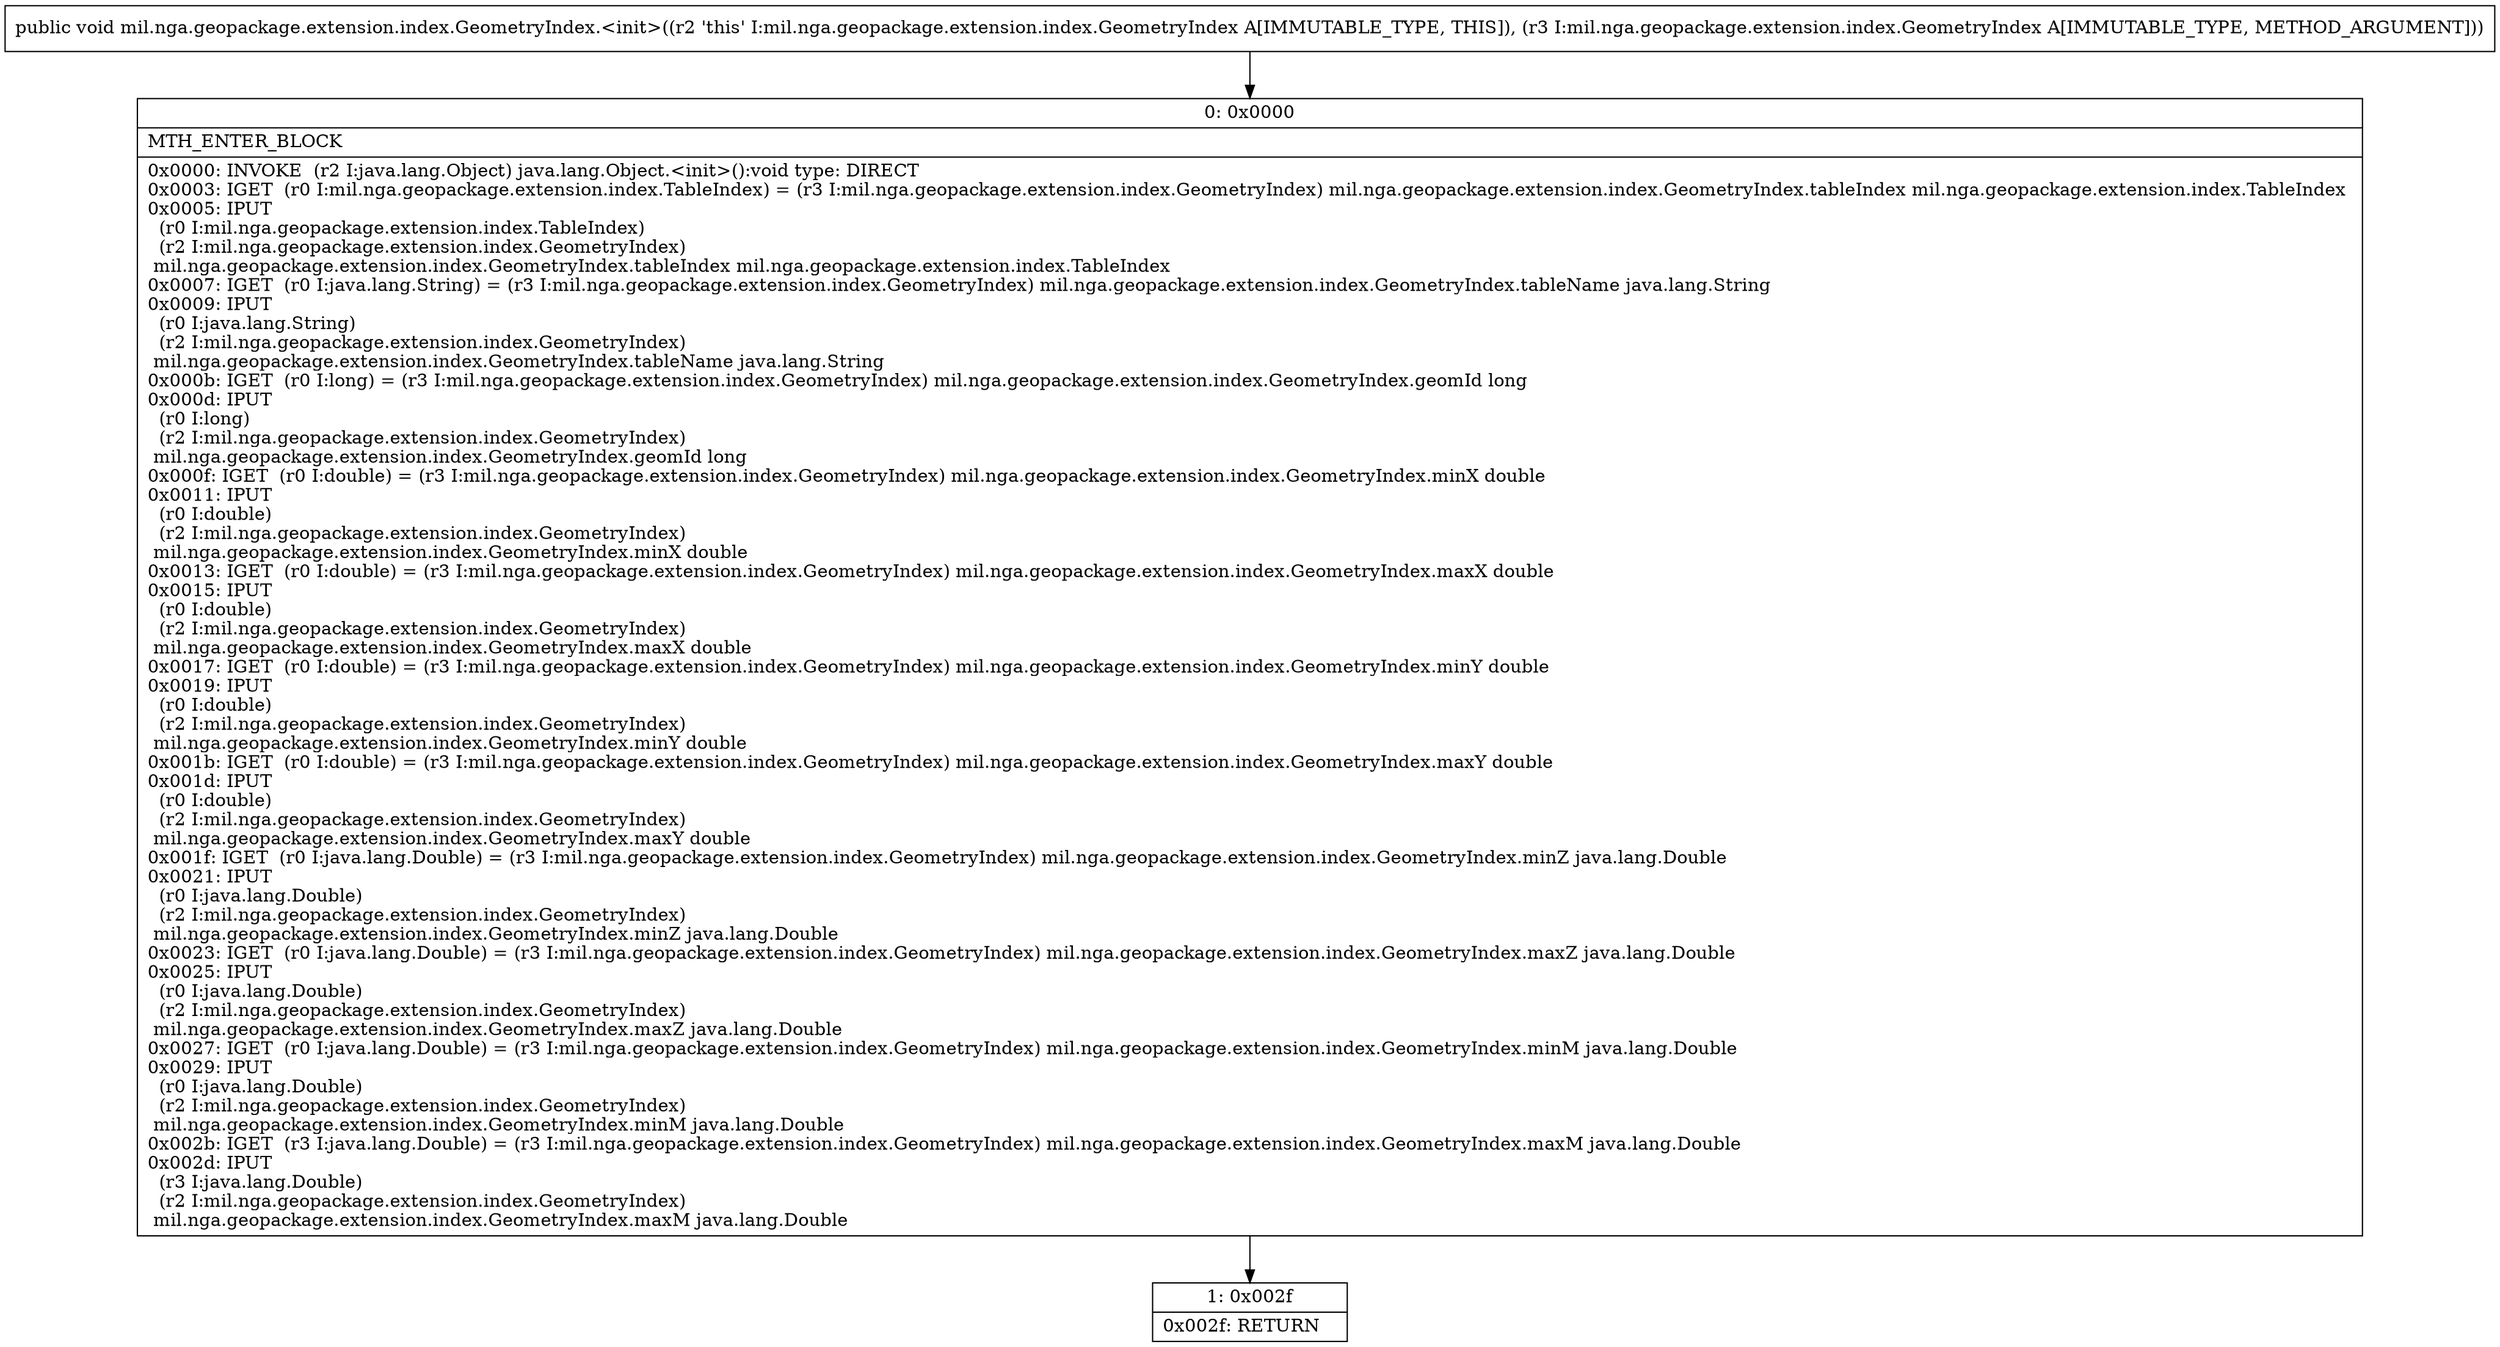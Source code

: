 digraph "CFG formil.nga.geopackage.extension.index.GeometryIndex.\<init\>(Lmil\/nga\/geopackage\/extension\/index\/GeometryIndex;)V" {
Node_0 [shape=record,label="{0\:\ 0x0000|MTH_ENTER_BLOCK\l|0x0000: INVOKE  (r2 I:java.lang.Object) java.lang.Object.\<init\>():void type: DIRECT \l0x0003: IGET  (r0 I:mil.nga.geopackage.extension.index.TableIndex) = (r3 I:mil.nga.geopackage.extension.index.GeometryIndex) mil.nga.geopackage.extension.index.GeometryIndex.tableIndex mil.nga.geopackage.extension.index.TableIndex \l0x0005: IPUT  \l  (r0 I:mil.nga.geopackage.extension.index.TableIndex)\l  (r2 I:mil.nga.geopackage.extension.index.GeometryIndex)\l mil.nga.geopackage.extension.index.GeometryIndex.tableIndex mil.nga.geopackage.extension.index.TableIndex \l0x0007: IGET  (r0 I:java.lang.String) = (r3 I:mil.nga.geopackage.extension.index.GeometryIndex) mil.nga.geopackage.extension.index.GeometryIndex.tableName java.lang.String \l0x0009: IPUT  \l  (r0 I:java.lang.String)\l  (r2 I:mil.nga.geopackage.extension.index.GeometryIndex)\l mil.nga.geopackage.extension.index.GeometryIndex.tableName java.lang.String \l0x000b: IGET  (r0 I:long) = (r3 I:mil.nga.geopackage.extension.index.GeometryIndex) mil.nga.geopackage.extension.index.GeometryIndex.geomId long \l0x000d: IPUT  \l  (r0 I:long)\l  (r2 I:mil.nga.geopackage.extension.index.GeometryIndex)\l mil.nga.geopackage.extension.index.GeometryIndex.geomId long \l0x000f: IGET  (r0 I:double) = (r3 I:mil.nga.geopackage.extension.index.GeometryIndex) mil.nga.geopackage.extension.index.GeometryIndex.minX double \l0x0011: IPUT  \l  (r0 I:double)\l  (r2 I:mil.nga.geopackage.extension.index.GeometryIndex)\l mil.nga.geopackage.extension.index.GeometryIndex.minX double \l0x0013: IGET  (r0 I:double) = (r3 I:mil.nga.geopackage.extension.index.GeometryIndex) mil.nga.geopackage.extension.index.GeometryIndex.maxX double \l0x0015: IPUT  \l  (r0 I:double)\l  (r2 I:mil.nga.geopackage.extension.index.GeometryIndex)\l mil.nga.geopackage.extension.index.GeometryIndex.maxX double \l0x0017: IGET  (r0 I:double) = (r3 I:mil.nga.geopackage.extension.index.GeometryIndex) mil.nga.geopackage.extension.index.GeometryIndex.minY double \l0x0019: IPUT  \l  (r0 I:double)\l  (r2 I:mil.nga.geopackage.extension.index.GeometryIndex)\l mil.nga.geopackage.extension.index.GeometryIndex.minY double \l0x001b: IGET  (r0 I:double) = (r3 I:mil.nga.geopackage.extension.index.GeometryIndex) mil.nga.geopackage.extension.index.GeometryIndex.maxY double \l0x001d: IPUT  \l  (r0 I:double)\l  (r2 I:mil.nga.geopackage.extension.index.GeometryIndex)\l mil.nga.geopackage.extension.index.GeometryIndex.maxY double \l0x001f: IGET  (r0 I:java.lang.Double) = (r3 I:mil.nga.geopackage.extension.index.GeometryIndex) mil.nga.geopackage.extension.index.GeometryIndex.minZ java.lang.Double \l0x0021: IPUT  \l  (r0 I:java.lang.Double)\l  (r2 I:mil.nga.geopackage.extension.index.GeometryIndex)\l mil.nga.geopackage.extension.index.GeometryIndex.minZ java.lang.Double \l0x0023: IGET  (r0 I:java.lang.Double) = (r3 I:mil.nga.geopackage.extension.index.GeometryIndex) mil.nga.geopackage.extension.index.GeometryIndex.maxZ java.lang.Double \l0x0025: IPUT  \l  (r0 I:java.lang.Double)\l  (r2 I:mil.nga.geopackage.extension.index.GeometryIndex)\l mil.nga.geopackage.extension.index.GeometryIndex.maxZ java.lang.Double \l0x0027: IGET  (r0 I:java.lang.Double) = (r3 I:mil.nga.geopackage.extension.index.GeometryIndex) mil.nga.geopackage.extension.index.GeometryIndex.minM java.lang.Double \l0x0029: IPUT  \l  (r0 I:java.lang.Double)\l  (r2 I:mil.nga.geopackage.extension.index.GeometryIndex)\l mil.nga.geopackage.extension.index.GeometryIndex.minM java.lang.Double \l0x002b: IGET  (r3 I:java.lang.Double) = (r3 I:mil.nga.geopackage.extension.index.GeometryIndex) mil.nga.geopackage.extension.index.GeometryIndex.maxM java.lang.Double \l0x002d: IPUT  \l  (r3 I:java.lang.Double)\l  (r2 I:mil.nga.geopackage.extension.index.GeometryIndex)\l mil.nga.geopackage.extension.index.GeometryIndex.maxM java.lang.Double \l}"];
Node_1 [shape=record,label="{1\:\ 0x002f|0x002f: RETURN   \l}"];
MethodNode[shape=record,label="{public void mil.nga.geopackage.extension.index.GeometryIndex.\<init\>((r2 'this' I:mil.nga.geopackage.extension.index.GeometryIndex A[IMMUTABLE_TYPE, THIS]), (r3 I:mil.nga.geopackage.extension.index.GeometryIndex A[IMMUTABLE_TYPE, METHOD_ARGUMENT])) }"];
MethodNode -> Node_0;
Node_0 -> Node_1;
}

